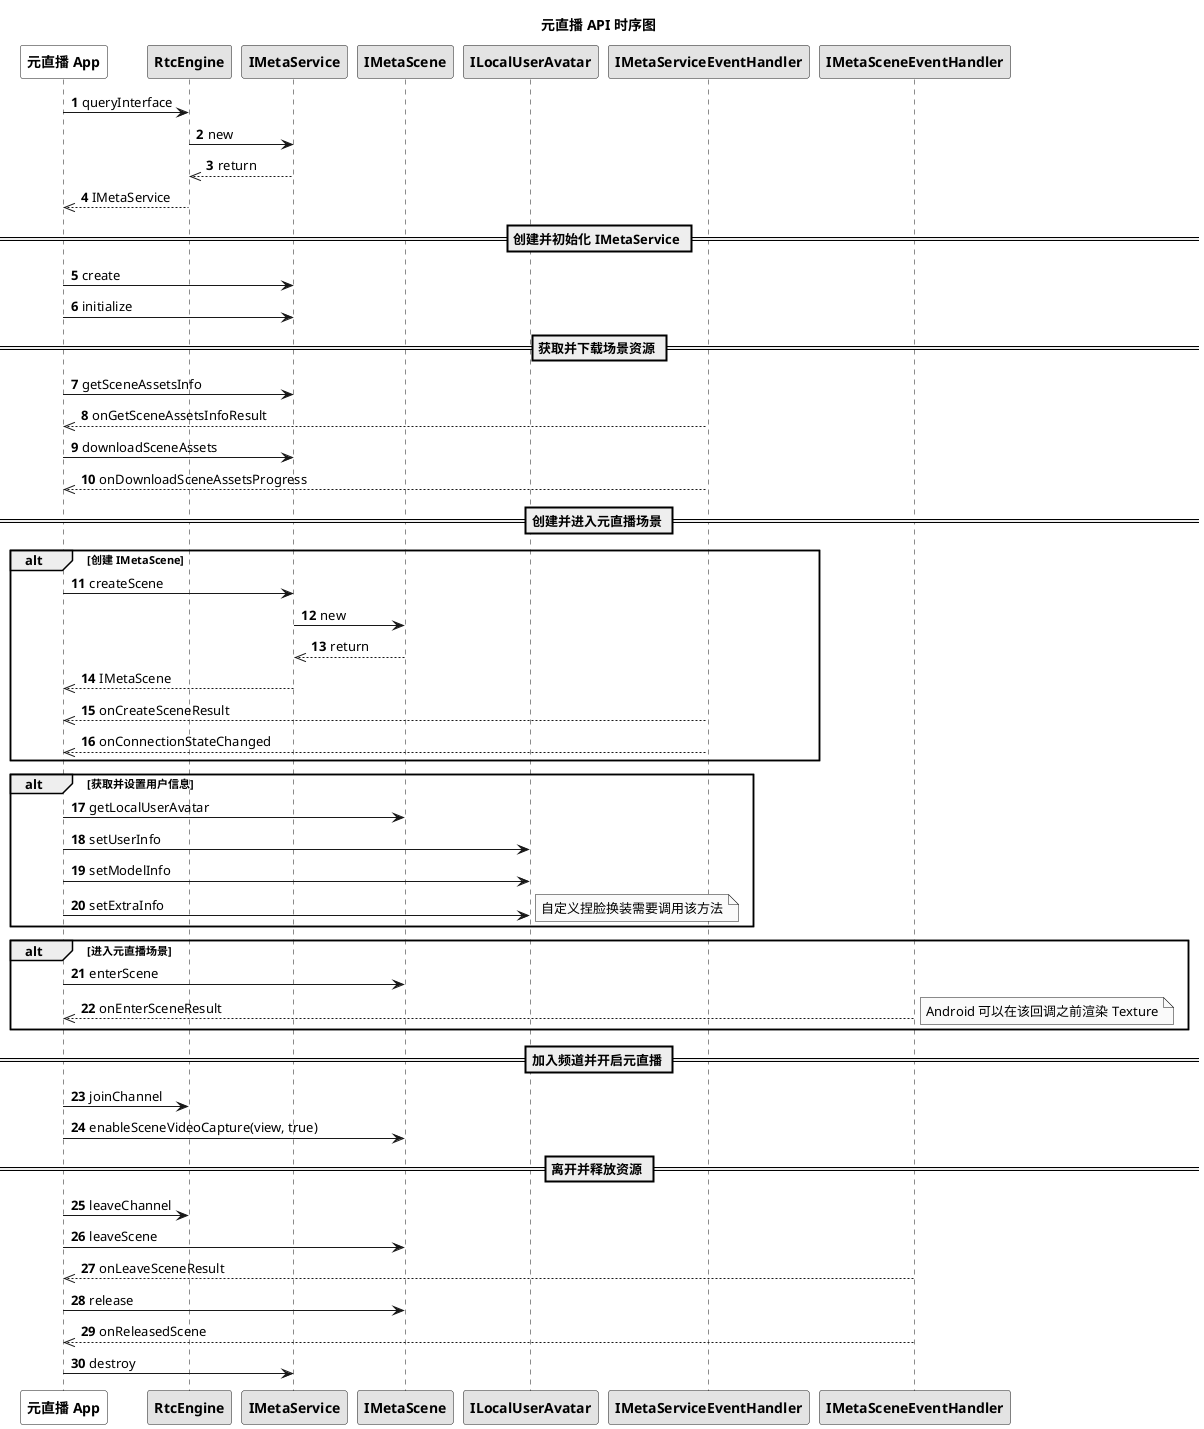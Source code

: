 @startuml
autonumber
skinparam monochrome true

title 元直播 API 时序图
participant "<b>元直播 App</b>" as app #White
participant "<b>RtcEngine</b>" as rtc
participant "<b>IMetaService</b>" as service
participant "<b>IMetaScene</b>" as scene
participant "<b>ILocalUserAvatar</b>" as avatar
participant "<b>IMetaServiceEventHandler</b>" as serviceevent
participant "<b>IMetaSceneEventHandler</b>" as sceneevent

app -> rtc: queryInterface
rtc -> service: new
service -->> rtc: return
rtc -->> app: IMetaService
== 创建并初始化 IMetaService ==
app -> service: create
app -> service: initialize
== 获取并下载场景资源 ==
app -> service: getSceneAssetsInfo
serviceevent -->> app: onGetSceneAssetsInfoResult
app -> service: downloadSceneAssets
serviceevent -->> app: onDownloadSceneAssetsProgress
== 创建并进入元直播场景 ==
alt 创建 IMetaScene
app -> service: createScene
service -> scene: new
scene -->> service: return
service -->> app: IMetaScene
serviceevent -->> app: onCreateSceneResult
serviceevent -->> app: onConnectionStateChanged
end
alt 获取并设置用户信息
app -> scene: getLocalUserAvatar
app -> avatar: setUserInfo
app -> avatar: setModelInfo
app -> avatar: setExtraInfo
note right
自定义捏脸换装需要调用该方法
end note
end
alt 进入元直播场景
app -> scene: enterScene
sceneevent -->> app: onEnterSceneResult
note right
Android 可以在该回调之前渲染 Texture
end note
end
== 加入频道并开启元直播 ==
app -> rtc: joinChannel
app -> scene: enableSceneVideoCapture(view, true)
== 离开并释放资源 ==
app -> rtc: leaveChannel
app -> scene: leaveScene
sceneevent -->> app: onLeaveSceneResult
app -> scene: release
sceneevent -->> app: onReleasedScene
app -> service: destroy
@enduml